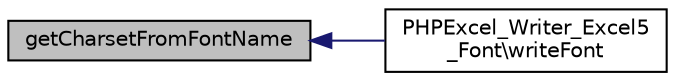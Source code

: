 digraph "getCharsetFromFontName"
{
  edge [fontname="Helvetica",fontsize="10",labelfontname="Helvetica",labelfontsize="10"];
  node [fontname="Helvetica",fontsize="10",shape=record];
  rankdir="LR";
  Node20 [label="getCharsetFromFontName",height=0.2,width=0.4,color="black", fillcolor="grey75", style="filled", fontcolor="black"];
  Node20 -> Node21 [dir="back",color="midnightblue",fontsize="10",style="solid",fontname="Helvetica"];
  Node21 [label="PHPExcel_Writer_Excel5\l_Font\\writeFont",height=0.2,width=0.4,color="black", fillcolor="white", style="filled",URL="$class_p_h_p_excel___writer___excel5___font.html#ab69bc5fac7297b5f72efbea77de1ed50"];
}
